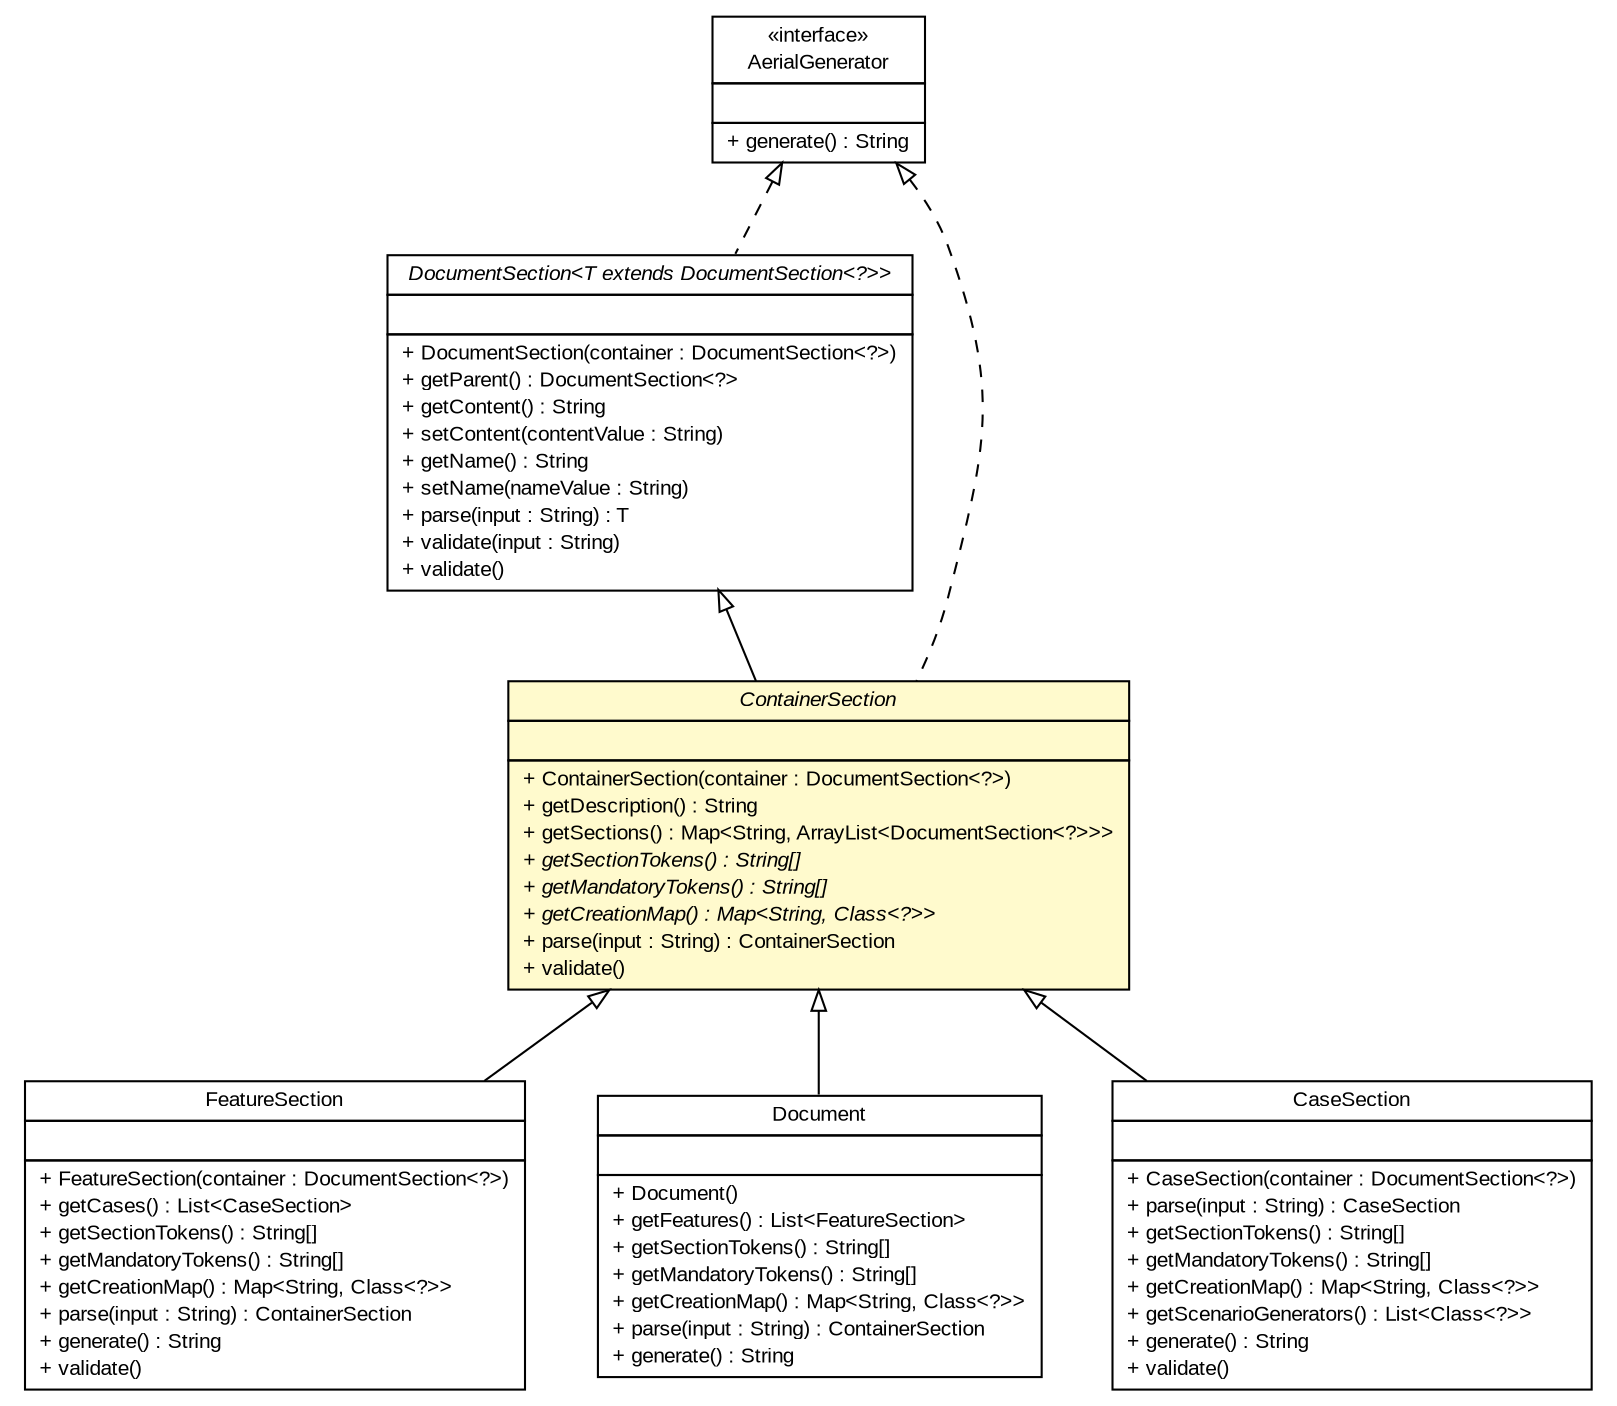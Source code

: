 #!/usr/local/bin/dot
#
# Class diagram 
# Generated by UMLGraph version R5_6 (http://www.umlgraph.org/)
#

digraph G {
	edge [fontname="arial",fontsize=10,labelfontname="arial",labelfontsize=10];
	node [fontname="arial",fontsize=10,shape=plaintext];
	nodesep=0.25;
	ranksep=0.5;
	// com.github.mkolisnyk.aerial.AerialGenerator
	c1824 [label=<<table title="com.github.mkolisnyk.aerial.AerialGenerator" border="0" cellborder="1" cellspacing="0" cellpadding="2" port="p" href="../AerialGenerator.html">
		<tr><td><table border="0" cellspacing="0" cellpadding="1">
<tr><td align="center" balign="center"> &#171;interface&#187; </td></tr>
<tr><td align="center" balign="center"> AerialGenerator </td></tr>
		</table></td></tr>
		<tr><td><table border="0" cellspacing="0" cellpadding="1">
<tr><td align="left" balign="left">  </td></tr>
		</table></td></tr>
		<tr><td><table border="0" cellspacing="0" cellpadding="1">
<tr><td align="left" balign="left"> + generate() : String </td></tr>
		</table></td></tr>
		</table>>, URL="../AerialGenerator.html", fontname="arial", fontcolor="black", fontsize=10.0];
	// com.github.mkolisnyk.aerial.document.FeatureSection
	c1846 [label=<<table title="com.github.mkolisnyk.aerial.document.FeatureSection" border="0" cellborder="1" cellspacing="0" cellpadding="2" port="p" href="./FeatureSection.html">
		<tr><td><table border="0" cellspacing="0" cellpadding="1">
<tr><td align="center" balign="center"> FeatureSection </td></tr>
		</table></td></tr>
		<tr><td><table border="0" cellspacing="0" cellpadding="1">
<tr><td align="left" balign="left">  </td></tr>
		</table></td></tr>
		<tr><td><table border="0" cellspacing="0" cellpadding="1">
<tr><td align="left" balign="left"> + FeatureSection(container : DocumentSection&lt;?&gt;) </td></tr>
<tr><td align="left" balign="left"> + getCases() : List&lt;CaseSection&gt; </td></tr>
<tr><td align="left" balign="left"> + getSectionTokens() : String[] </td></tr>
<tr><td align="left" balign="left"> + getMandatoryTokens() : String[] </td></tr>
<tr><td align="left" balign="left"> + getCreationMap() : Map&lt;String, Class&lt;?&gt;&gt; </td></tr>
<tr><td align="left" balign="left"> + parse(input : String) : ContainerSection </td></tr>
<tr><td align="left" balign="left"> + generate() : String </td></tr>
<tr><td align="left" balign="left"> + validate() </td></tr>
		</table></td></tr>
		</table>>, URL="./FeatureSection.html", fontname="arial", fontcolor="black", fontsize=10.0];
	// com.github.mkolisnyk.aerial.document.DocumentSection<T extends com.github.mkolisnyk.aerial.document.DocumentSection<?>>
	c1848 [label=<<table title="com.github.mkolisnyk.aerial.document.DocumentSection" border="0" cellborder="1" cellspacing="0" cellpadding="2" port="p" href="./DocumentSection.html">
		<tr><td><table border="0" cellspacing="0" cellpadding="1">
<tr><td align="center" balign="center"><font face="arial italic"> DocumentSection&lt;T extends DocumentSection&lt;?&gt;&gt; </font></td></tr>
		</table></td></tr>
		<tr><td><table border="0" cellspacing="0" cellpadding="1">
<tr><td align="left" balign="left">  </td></tr>
		</table></td></tr>
		<tr><td><table border="0" cellspacing="0" cellpadding="1">
<tr><td align="left" balign="left"> + DocumentSection(container : DocumentSection&lt;?&gt;) </td></tr>
<tr><td align="left" balign="left"> + getParent() : DocumentSection&lt;?&gt; </td></tr>
<tr><td align="left" balign="left"> + getContent() : String </td></tr>
<tr><td align="left" balign="left"> + setContent(contentValue : String) </td></tr>
<tr><td align="left" balign="left"> + getName() : String </td></tr>
<tr><td align="left" balign="left"> + setName(nameValue : String) </td></tr>
<tr><td align="left" balign="left"> + parse(input : String) : T </td></tr>
<tr><td align="left" balign="left"> + validate(input : String) </td></tr>
<tr><td align="left" balign="left"> + validate() </td></tr>
		</table></td></tr>
		</table>>, URL="./DocumentSection.html", fontname="arial", fontcolor="black", fontsize=10.0];
	// com.github.mkolisnyk.aerial.document.Document
	c1849 [label=<<table title="com.github.mkolisnyk.aerial.document.Document" border="0" cellborder="1" cellspacing="0" cellpadding="2" port="p" href="./Document.html">
		<tr><td><table border="0" cellspacing="0" cellpadding="1">
<tr><td align="center" balign="center"> Document </td></tr>
		</table></td></tr>
		<tr><td><table border="0" cellspacing="0" cellpadding="1">
<tr><td align="left" balign="left">  </td></tr>
		</table></td></tr>
		<tr><td><table border="0" cellspacing="0" cellpadding="1">
<tr><td align="left" balign="left"> + Document() </td></tr>
<tr><td align="left" balign="left"> + getFeatures() : List&lt;FeatureSection&gt; </td></tr>
<tr><td align="left" balign="left"> + getSectionTokens() : String[] </td></tr>
<tr><td align="left" balign="left"> + getMandatoryTokens() : String[] </td></tr>
<tr><td align="left" balign="left"> + getCreationMap() : Map&lt;String, Class&lt;?&gt;&gt; </td></tr>
<tr><td align="left" balign="left"> + parse(input : String) : ContainerSection </td></tr>
<tr><td align="left" balign="left"> + generate() : String </td></tr>
		</table></td></tr>
		</table>>, URL="./Document.html", fontname="arial", fontcolor="black", fontsize=10.0];
	// com.github.mkolisnyk.aerial.document.ContainerSection
	c1850 [label=<<table title="com.github.mkolisnyk.aerial.document.ContainerSection" border="0" cellborder="1" cellspacing="0" cellpadding="2" port="p" bgcolor="lemonChiffon" href="./ContainerSection.html">
		<tr><td><table border="0" cellspacing="0" cellpadding="1">
<tr><td align="center" balign="center"><font face="arial italic"> ContainerSection </font></td></tr>
		</table></td></tr>
		<tr><td><table border="0" cellspacing="0" cellpadding="1">
<tr><td align="left" balign="left">  </td></tr>
		</table></td></tr>
		<tr><td><table border="0" cellspacing="0" cellpadding="1">
<tr><td align="left" balign="left"> + ContainerSection(container : DocumentSection&lt;?&gt;) </td></tr>
<tr><td align="left" balign="left"> + getDescription() : String </td></tr>
<tr><td align="left" balign="left"> + getSections() : Map&lt;String, ArrayList&lt;DocumentSection&lt;?&gt;&gt;&gt; </td></tr>
<tr><td align="left" balign="left"><font face="arial italic" point-size="10.0"> + getSectionTokens() : String[] </font></td></tr>
<tr><td align="left" balign="left"><font face="arial italic" point-size="10.0"> + getMandatoryTokens() : String[] </font></td></tr>
<tr><td align="left" balign="left"><font face="arial italic" point-size="10.0"> + getCreationMap() : Map&lt;String, Class&lt;?&gt;&gt; </font></td></tr>
<tr><td align="left" balign="left"> + parse(input : String) : ContainerSection </td></tr>
<tr><td align="left" balign="left"> + validate() </td></tr>
		</table></td></tr>
		</table>>, URL="./ContainerSection.html", fontname="arial", fontcolor="black", fontsize=10.0];
	// com.github.mkolisnyk.aerial.document.CaseSection
	c1851 [label=<<table title="com.github.mkolisnyk.aerial.document.CaseSection" border="0" cellborder="1" cellspacing="0" cellpadding="2" port="p" href="./CaseSection.html">
		<tr><td><table border="0" cellspacing="0" cellpadding="1">
<tr><td align="center" balign="center"> CaseSection </td></tr>
		</table></td></tr>
		<tr><td><table border="0" cellspacing="0" cellpadding="1">
<tr><td align="left" balign="left">  </td></tr>
		</table></td></tr>
		<tr><td><table border="0" cellspacing="0" cellpadding="1">
<tr><td align="left" balign="left"> + CaseSection(container : DocumentSection&lt;?&gt;) </td></tr>
<tr><td align="left" balign="left"> + parse(input : String) : CaseSection </td></tr>
<tr><td align="left" balign="left"> + getSectionTokens() : String[] </td></tr>
<tr><td align="left" balign="left"> + getMandatoryTokens() : String[] </td></tr>
<tr><td align="left" balign="left"> + getCreationMap() : Map&lt;String, Class&lt;?&gt;&gt; </td></tr>
<tr><td align="left" balign="left"> + getScenarioGenerators() : List&lt;Class&lt;?&gt;&gt; </td></tr>
<tr><td align="left" balign="left"> + generate() : String </td></tr>
<tr><td align="left" balign="left"> + validate() </td></tr>
		</table></td></tr>
		</table>>, URL="./CaseSection.html", fontname="arial", fontcolor="black", fontsize=10.0];
	//com.github.mkolisnyk.aerial.document.FeatureSection extends com.github.mkolisnyk.aerial.document.ContainerSection
	c1850:p -> c1846:p [dir=back,arrowtail=empty];
	//com.github.mkolisnyk.aerial.document.DocumentSection<T extends com.github.mkolisnyk.aerial.document.DocumentSection<?>> implements com.github.mkolisnyk.aerial.AerialGenerator
	c1824:p -> c1848:p [dir=back,arrowtail=empty,style=dashed];
	//com.github.mkolisnyk.aerial.document.Document extends com.github.mkolisnyk.aerial.document.ContainerSection
	c1850:p -> c1849:p [dir=back,arrowtail=empty];
	//com.github.mkolisnyk.aerial.document.ContainerSection extends com.github.mkolisnyk.aerial.document.DocumentSection<com.github.mkolisnyk.aerial.document.ContainerSection>
	c1848:p -> c1850:p [dir=back,arrowtail=empty];
	//com.github.mkolisnyk.aerial.document.ContainerSection implements com.github.mkolisnyk.aerial.AerialGenerator
	c1824:p -> c1850:p [dir=back,arrowtail=empty,style=dashed];
	//com.github.mkolisnyk.aerial.document.CaseSection extends com.github.mkolisnyk.aerial.document.ContainerSection
	c1850:p -> c1851:p [dir=back,arrowtail=empty];
}

